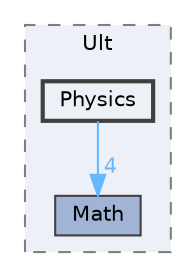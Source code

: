 digraph "include/Ult/Physics"
{
 // LATEX_PDF_SIZE
  bgcolor="transparent";
  edge [fontname=Helvetica,fontsize=10,labelfontname=Helvetica,labelfontsize=10];
  node [fontname=Helvetica,fontsize=10,shape=box,height=0.2,width=0.4];
  compound=true
  subgraph clusterdir_a177c917cde341384bd6a42eef5b614f {
    graph [ bgcolor="#edf0f7", pencolor="grey50", label="Ult", fontname=Helvetica,fontsize=10 style="filled,dashed", URL="dir_a177c917cde341384bd6a42eef5b614f.html",tooltip=""]
  dir_51a1b3e2c016dbbf42b1399f646d03e4 [label="Math", fillcolor="#a2b4d6", color="grey25", style="filled", URL="dir_51a1b3e2c016dbbf42b1399f646d03e4.html",tooltip=""];
  dir_a51a171dda8cd78c2636376d3edfe64f [label="Physics", fillcolor="#edf0f7", color="grey25", style="filled,bold", URL="dir_a51a171dda8cd78c2636376d3edfe64f.html",tooltip=""];
  }
  dir_a51a171dda8cd78c2636376d3edfe64f->dir_51a1b3e2c016dbbf42b1399f646d03e4 [headlabel="4", labeldistance=1.5 headhref="dir_000019_000013.html" href="dir_000019_000013.html" color="steelblue1" fontcolor="steelblue1"];
}
